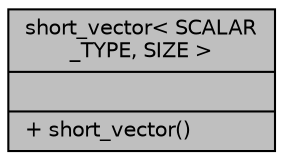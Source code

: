 digraph "short_vector&lt; SCALAR_TYPE, SIZE &gt;"
{
  edge [fontname="Helvetica",fontsize="10",labelfontname="Helvetica",labelfontsize="10"];
  node [fontname="Helvetica",fontsize="10",shape=record];
  Node1 [label="{short_vector\< SCALAR\l_TYPE, SIZE \>\n||+ short_vector()\l}",height=0.2,width=0.4,color="black", fillcolor="grey75", style="filled", fontcolor="black"];
}
